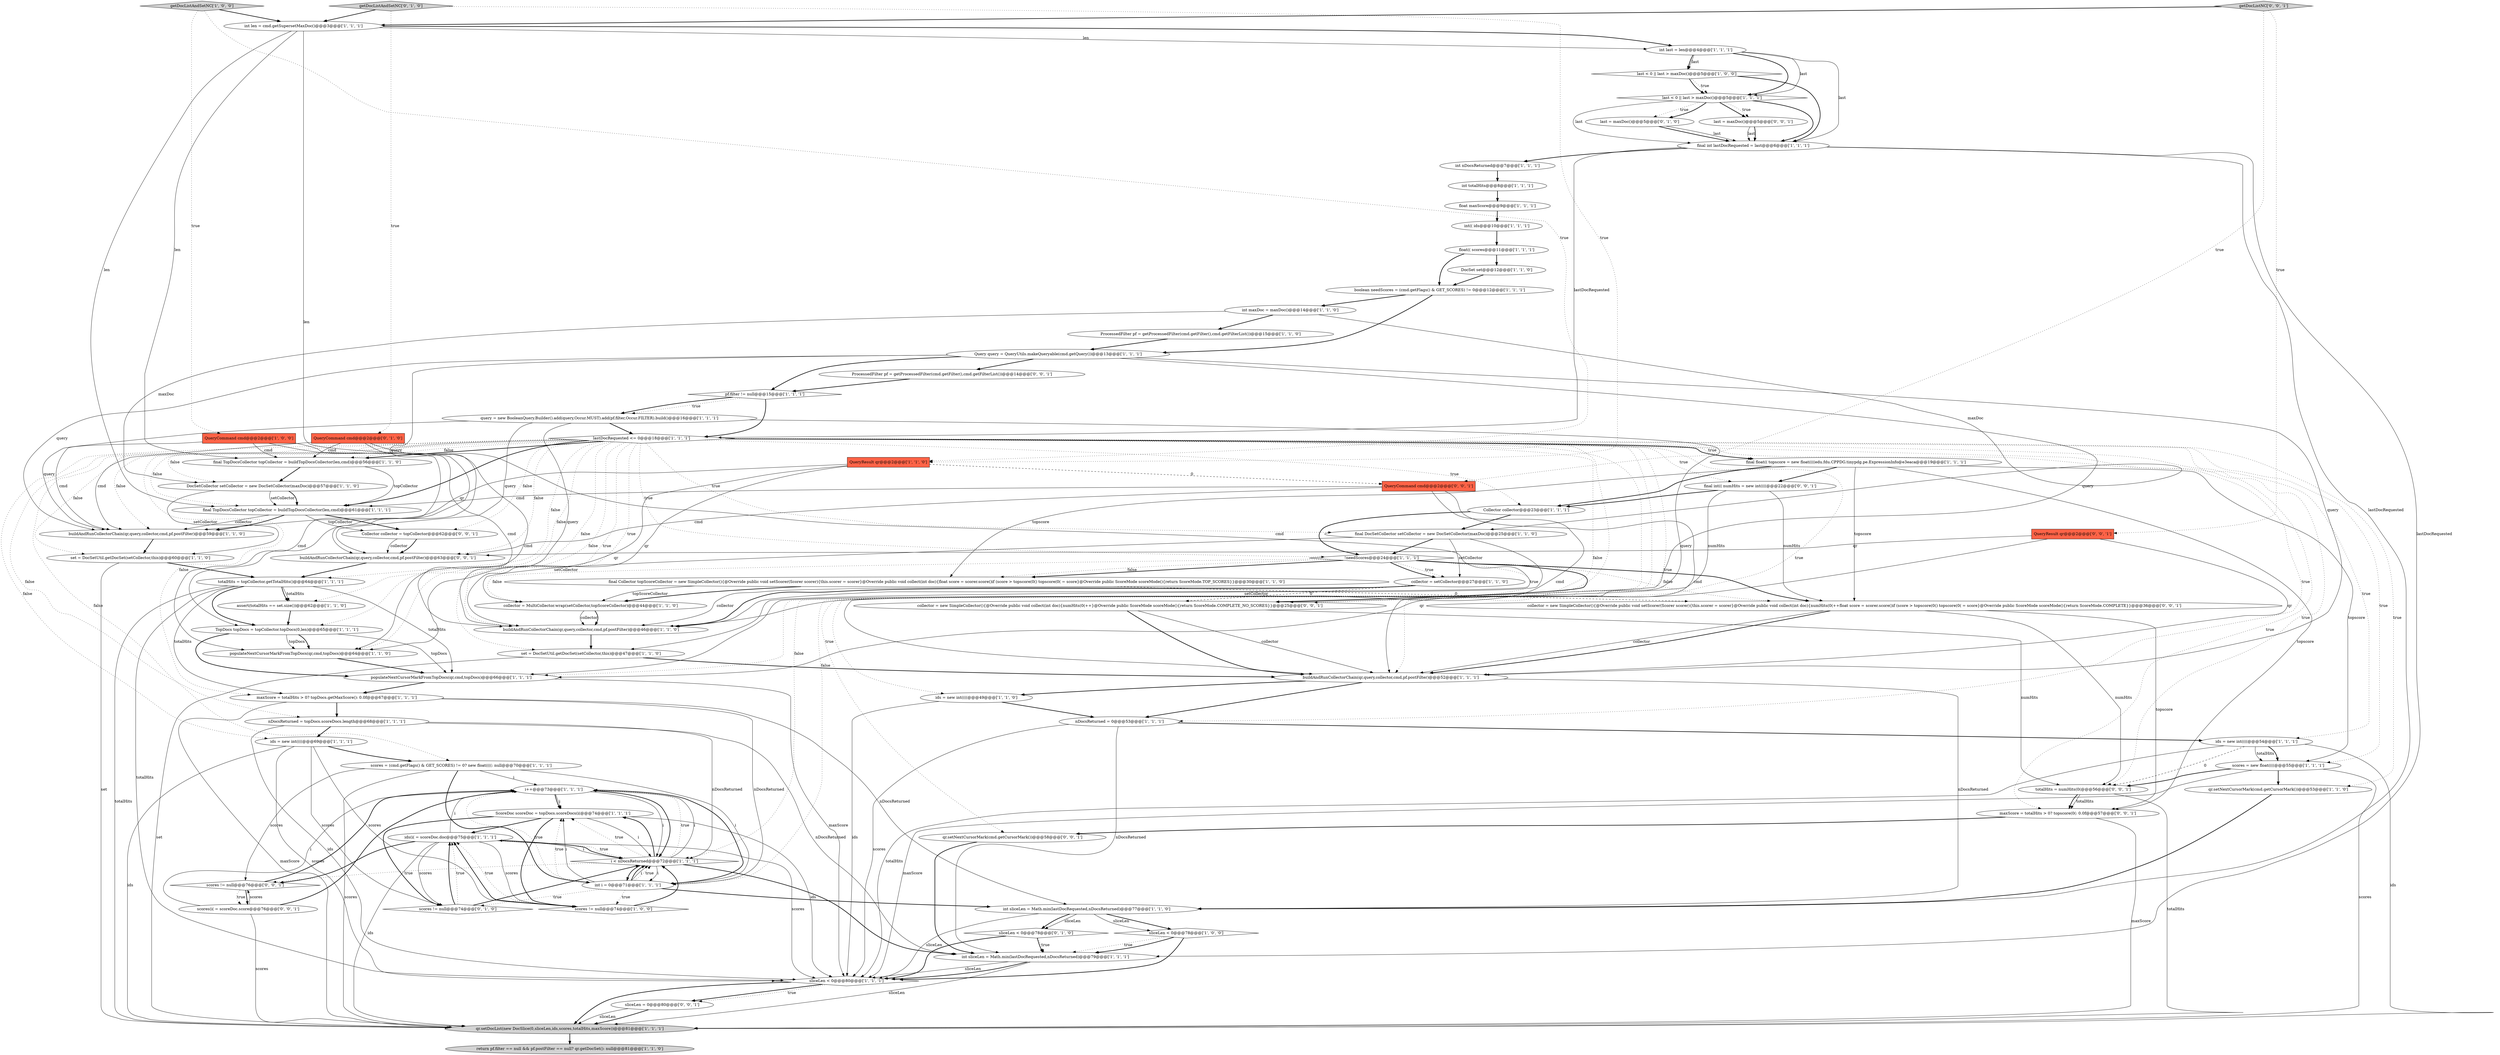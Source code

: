 digraph {
7 [style = filled, label = "return pf.filter == null && pf.postFilter == null? qr.getDocSet(): null@@@81@@@['1', '1', '0']", fillcolor = lightgray, shape = ellipse image = "AAA0AAABBB1BBB"];
43 [style = filled, label = "getDocListAndSetNC['1', '0', '0']", fillcolor = lightgray, shape = diamond image = "AAA0AAABBB1BBB"];
45 [style = filled, label = "int sliceLen = Math.min(lastDocRequested,nDocsReturned)@@@79@@@['1', '1', '1']", fillcolor = white, shape = ellipse image = "AAA0AAABBB1BBB"];
5 [style = filled, label = "final DocSetCollector setCollector = new DocSetCollector(maxDoc)@@@25@@@['1', '1', '0']", fillcolor = white, shape = ellipse image = "AAA0AAABBB1BBB"];
1 [style = filled, label = "sliceLen < 0@@@78@@@['1', '0', '0']", fillcolor = white, shape = diamond image = "AAA0AAABBB1BBB"];
22 [style = filled, label = "scores = new float((((@@@55@@@['1', '1', '1']", fillcolor = white, shape = ellipse image = "AAA0AAABBB1BBB"];
51 [style = filled, label = "i++@@@73@@@['1', '1', '1']", fillcolor = white, shape = ellipse image = "AAA0AAABBB1BBB"];
41 [style = filled, label = "Collector collector@@@23@@@['1', '1', '1']", fillcolor = white, shape = ellipse image = "AAA0AAABBB1BBB"];
50 [style = filled, label = "buildAndRunCollectorChain(qr,query,collector,cmd,pf.postFilter)@@@52@@@['1', '1', '1']", fillcolor = white, shape = ellipse image = "AAA0AAABBB1BBB"];
53 [style = filled, label = "float(( scores@@@11@@@['1', '1', '1']", fillcolor = white, shape = ellipse image = "AAA0AAABBB1BBB"];
55 [style = filled, label = "ids = new int((((@@@69@@@['1', '1', '1']", fillcolor = white, shape = ellipse image = "AAA0AAABBB1BBB"];
20 [style = filled, label = "QueryCommand cmd@@@2@@@['1', '0', '0']", fillcolor = tomato, shape = box image = "AAA0AAABBB1BBB"];
38 [style = filled, label = "assert(totalHits == set.size())@@@62@@@['1', '1', '0']", fillcolor = white, shape = ellipse image = "AAA0AAABBB1BBB"];
17 [style = filled, label = "final float(( topscore = new float((((edu.fdu.CPPDG.tinypdg.pe.ExpressionInfo@e3eaca@@@19@@@['1', '1', '1']", fillcolor = white, shape = ellipse image = "AAA0AAABBB1BBB"];
54 [style = filled, label = "ids(i( = scoreDoc.doc@@@75@@@['1', '1', '1']", fillcolor = white, shape = ellipse image = "AAA0AAABBB1BBB"];
71 [style = filled, label = "last = maxDoc()@@@5@@@['0', '0', '1']", fillcolor = white, shape = ellipse image = "AAA0AAABBB3BBB"];
34 [style = filled, label = "TopDocs topDocs = topCollector.topDocs(0,len)@@@65@@@['1', '1', '1']", fillcolor = white, shape = ellipse image = "AAA0AAABBB1BBB"];
82 [style = filled, label = "collector = new SimpleCollector(){@Override public void collect(int doc){numHits(0(++}@Override public ScoreMode scoreMode(){return ScoreMode.COMPLETE_NO_SCORES}}@@@25@@@['0', '0', '1']", fillcolor = white, shape = ellipse image = "AAA0AAABBB3BBB"];
10 [style = filled, label = "int nDocsReturned@@@7@@@['1', '1', '1']", fillcolor = white, shape = ellipse image = "AAA0AAABBB1BBB"];
18 [style = filled, label = "populateNextCursorMarkFromTopDocs(qr,cmd,topDocs)@@@66@@@['1', '1', '1']", fillcolor = white, shape = ellipse image = "AAA0AAABBB1BBB"];
52 [style = filled, label = "final int lastDocRequested = last@@@6@@@['1', '1', '1']", fillcolor = white, shape = ellipse image = "AAA0AAABBB1BBB"];
49 [style = filled, label = "pf.filter != null@@@15@@@['1', '1', '1']", fillcolor = white, shape = diamond image = "AAA0AAABBB1BBB"];
80 [style = filled, label = "buildAndRunCollectorChain(qr,query,collector,cmd,pf.postFilter)@@@63@@@['0', '0', '1']", fillcolor = white, shape = ellipse image = "AAA0AAABBB3BBB"];
28 [style = filled, label = "int len = cmd.getSupersetMaxDoc()@@@3@@@['1', '1', '1']", fillcolor = white, shape = ellipse image = "AAA0AAABBB1BBB"];
12 [style = filled, label = "qr.setNextCursorMark(cmd.getCursorMark())@@@53@@@['1', '1', '0']", fillcolor = white, shape = ellipse image = "AAA0AAABBB1BBB"];
23 [style = filled, label = "final TopDocsCollector topCollector = buildTopDocsCollector(len,cmd)@@@56@@@['1', '1', '0']", fillcolor = white, shape = ellipse image = "AAA0AAABBB1BBB"];
32 [style = filled, label = "scores = (cmd.getFlags() & GET_SCORES) != 0? new float((((: null@@@70@@@['1', '1', '1']", fillcolor = white, shape = ellipse image = "AAA0AAABBB1BBB"];
67 [style = filled, label = "final int(( numHits = new int((((@@@22@@@['0', '0', '1']", fillcolor = white, shape = ellipse image = "AAA0AAABBB3BBB"];
44 [style = filled, label = "int totalHits@@@8@@@['1', '1', '1']", fillcolor = white, shape = ellipse image = "AAA0AAABBB1BBB"];
27 [style = filled, label = "Query query = QueryUtils.makeQueryable(cmd.getQuery())@@@13@@@['1', '1', '1']", fillcolor = white, shape = ellipse image = "AAA0AAABBB1BBB"];
78 [style = filled, label = "getDocListNC['0', '0', '1']", fillcolor = lightgray, shape = diamond image = "AAA0AAABBB3BBB"];
14 [style = filled, label = "ProcessedFilter pf = getProcessedFilter(cmd.getFilter(),cmd.getFilterList())@@@15@@@['1', '1', '0']", fillcolor = white, shape = ellipse image = "AAA0AAABBB1BBB"];
3 [style = filled, label = "lastDocRequested <= 0@@@18@@@['1', '1', '1']", fillcolor = white, shape = diamond image = "AAA0AAABBB1BBB"];
16 [style = filled, label = "collector = MultiCollector.wrap(setCollector,topScoreCollector)@@@44@@@['1', '1', '0']", fillcolor = white, shape = ellipse image = "AAA0AAABBB1BBB"];
21 [style = filled, label = "boolean needScores = (cmd.getFlags() & GET_SCORES) != 0@@@12@@@['1', '1', '1']", fillcolor = white, shape = ellipse image = "AAA0AAABBB1BBB"];
70 [style = filled, label = "ProcessedFilter pf = getProcessedFilter(cmd.getFilter(),cmd.getFilterList())@@@14@@@['0', '0', '1']", fillcolor = white, shape = ellipse image = "AAA0AAABBB3BBB"];
26 [style = filled, label = "ScoreDoc scoreDoc = topDocs.scoreDocs(i(@@@74@@@['1', '1', '1']", fillcolor = white, shape = ellipse image = "AAA0AAABBB1BBB"];
76 [style = filled, label = "qr.setNextCursorMark(cmd.getCursorMark())@@@58@@@['0', '0', '1']", fillcolor = white, shape = ellipse image = "AAA0AAABBB3BBB"];
61 [style = filled, label = "qr.setDocList(new DocSlice(0,sliceLen,ids,scores,totalHits,maxScore))@@@81@@@['1', '1', '1']", fillcolor = lightgray, shape = ellipse image = "AAA0AAABBB1BBB"];
66 [style = filled, label = "last = maxDoc()@@@5@@@['0', '1', '0']", fillcolor = white, shape = ellipse image = "AAA0AAABBB2BBB"];
6 [style = filled, label = "int last = len@@@4@@@['1', '1', '1']", fillcolor = white, shape = ellipse image = "AAA0AAABBB1BBB"];
19 [style = filled, label = "nDocsReturned = 0@@@53@@@['1', '1', '1']", fillcolor = white, shape = ellipse image = "AAA0AAABBB1BBB"];
36 [style = filled, label = "set = DocSetUtil.getDocSet(setCollector,this)@@@47@@@['1', '1', '0']", fillcolor = white, shape = ellipse image = "AAA0AAABBB1BBB"];
40 [style = filled, label = "DocSet set@@@12@@@['1', '1', '0']", fillcolor = white, shape = ellipse image = "AAA0AAABBB1BBB"];
64 [style = filled, label = "sliceLen < 0@@@78@@@['0', '1', '0']", fillcolor = white, shape = diamond image = "AAA0AAABBB2BBB"];
65 [style = filled, label = "QueryCommand cmd@@@2@@@['0', '1', '0']", fillcolor = tomato, shape = box image = "AAA0AAABBB2BBB"];
72 [style = filled, label = "collector = new SimpleCollector(){@Override public void setScorer(Scorer scorer){this.scorer = scorer}@Override public void collect(int doc){numHits(0(++float score = scorer.score()if (score > topscore(0() topscore(0( = score}@Override public ScoreMode scoreMode(){return ScoreMode.COMPLETE}}@@@36@@@['0', '0', '1']", fillcolor = white, shape = ellipse image = "AAA0AAABBB3BBB"];
81 [style = filled, label = "Collector collector = topCollector@@@62@@@['0', '0', '1']", fillcolor = white, shape = ellipse image = "AAA0AAABBB3BBB"];
63 [style = filled, label = "scores != null@@@74@@@['0', '1', '0']", fillcolor = white, shape = diamond image = "AAA0AAABBB2BBB"];
25 [style = filled, label = "ids = new int((((@@@54@@@['1', '1', '1']", fillcolor = white, shape = ellipse image = "AAA0AAABBB1BBB"];
13 [style = filled, label = "final TopDocsCollector topCollector = buildTopDocsCollector(len,cmd)@@@61@@@['1', '1', '1']", fillcolor = white, shape = ellipse image = "AAA0AAABBB1BBB"];
56 [style = filled, label = "collector = setCollector@@@27@@@['1', '1', '0']", fillcolor = white, shape = ellipse image = "AAA0AAABBB1BBB"];
15 [style = filled, label = "populateNextCursorMarkFromTopDocs(qr,cmd,topDocs)@@@64@@@['1', '1', '0']", fillcolor = white, shape = ellipse image = "AAA0AAABBB1BBB"];
8 [style = filled, label = "int i = 0@@@71@@@['1', '1', '1']", fillcolor = white, shape = ellipse image = "AAA0AAABBB1BBB"];
68 [style = filled, label = "scores(i( = scoreDoc.score@@@76@@@['0', '0', '1']", fillcolor = white, shape = ellipse image = "AAA0AAABBB3BBB"];
2 [style = filled, label = "last < 0 || last > maxDoc()@@@5@@@['1', '0', '0']", fillcolor = white, shape = diamond image = "AAA0AAABBB1BBB"];
24 [style = filled, label = "maxScore = totalHits > 0? topDocs.getMaxScore(): 0.0f@@@67@@@['1', '1', '1']", fillcolor = white, shape = ellipse image = "AAA0AAABBB1BBB"];
37 [style = filled, label = "scores != null@@@74@@@['1', '0', '0']", fillcolor = white, shape = diamond image = "AAA0AAABBB1BBB"];
29 [style = filled, label = "totalHits = topCollector.getTotalHits()@@@64@@@['1', '1', '1']", fillcolor = white, shape = ellipse image = "AAA0AAABBB1BBB"];
46 [style = filled, label = "float maxScore@@@9@@@['1', '1', '1']", fillcolor = white, shape = ellipse image = "AAA0AAABBB1BBB"];
69 [style = filled, label = "scores != null@@@76@@@['0', '0', '1']", fillcolor = white, shape = diamond image = "AAA0AAABBB3BBB"];
39 [style = filled, label = "sliceLen < 0@@@80@@@['1', '1', '1']", fillcolor = white, shape = diamond image = "AAA0AAABBB1BBB"];
60 [style = filled, label = "!needScores@@@24@@@['1', '1', '1']", fillcolor = white, shape = diamond image = "AAA0AAABBB1BBB"];
33 [style = filled, label = "final Collector topScoreCollector = new SimpleCollector(){@Override public void setScorer(Scorer scorer){this.scorer = scorer}@Override public void collect(int doc){float score = scorer.score()if (score > topscore(0() topscore(0( = score}@Override public ScoreMode scoreMode(){return ScoreMode.TOP_SCORES}}@@@30@@@['1', '1', '0']", fillcolor = white, shape = ellipse image = "AAA0AAABBB1BBB"];
74 [style = filled, label = "QueryResult qr@@@2@@@['0', '0', '1']", fillcolor = tomato, shape = box image = "AAA0AAABBB3BBB"];
75 [style = filled, label = "totalHits = numHits(0(@@@56@@@['0', '0', '1']", fillcolor = white, shape = ellipse image = "AAA0AAABBB3BBB"];
31 [style = filled, label = "nDocsReturned = topDocs.scoreDocs.length@@@68@@@['1', '1', '1']", fillcolor = white, shape = ellipse image = "AAA0AAABBB1BBB"];
77 [style = filled, label = "QueryCommand cmd@@@2@@@['0', '0', '1']", fillcolor = tomato, shape = box image = "AAA0AAABBB3BBB"];
59 [style = filled, label = "QueryResult qr@@@2@@@['1', '1', '0']", fillcolor = tomato, shape = box image = "AAA0AAABBB1BBB"];
73 [style = filled, label = "sliceLen = 0@@@80@@@['0', '0', '1']", fillcolor = white, shape = ellipse image = "AAA0AAABBB3BBB"];
48 [style = filled, label = "int(( ids@@@10@@@['1', '1', '1']", fillcolor = white, shape = ellipse image = "AAA0AAABBB1BBB"];
62 [style = filled, label = "getDocListAndSetNC['0', '1', '0']", fillcolor = lightgray, shape = diamond image = "AAA0AAABBB2BBB"];
57 [style = filled, label = "query = new BooleanQuery.Builder().add(query,Occur.MUST).add(pf.filter,Occur.FILTER).build()@@@16@@@['1', '1', '1']", fillcolor = white, shape = ellipse image = "AAA0AAABBB1BBB"];
42 [style = filled, label = "DocSetCollector setCollector = new DocSetCollector(maxDoc)@@@57@@@['1', '1', '0']", fillcolor = white, shape = ellipse image = "AAA0AAABBB1BBB"];
47 [style = filled, label = "ids = new int((((@@@49@@@['1', '1', '0']", fillcolor = white, shape = ellipse image = "AAA0AAABBB1BBB"];
35 [style = filled, label = "buildAndRunCollectorChain(qr,query,collector,cmd,pf.postFilter)@@@46@@@['1', '1', '0']", fillcolor = white, shape = ellipse image = "AAA0AAABBB1BBB"];
58 [style = filled, label = "buildAndRunCollectorChain(qr,query,collector,cmd,pf.postFilter)@@@59@@@['1', '1', '0']", fillcolor = white, shape = ellipse image = "AAA0AAABBB1BBB"];
79 [style = filled, label = "maxScore = totalHits > 0? topscore(0(: 0.0f@@@57@@@['0', '0', '1']", fillcolor = white, shape = ellipse image = "AAA0AAABBB3BBB"];
30 [style = filled, label = "int maxDoc = maxDoc()@@@14@@@['1', '1', '0']", fillcolor = white, shape = ellipse image = "AAA0AAABBB1BBB"];
4 [style = filled, label = "i < nDocsReturned@@@72@@@['1', '1', '1']", fillcolor = white, shape = diamond image = "AAA0AAABBB1BBB"];
9 [style = filled, label = "set = DocSetUtil.getDocSet(setCollector,this)@@@60@@@['1', '1', '0']", fillcolor = white, shape = ellipse image = "AAA0AAABBB1BBB"];
11 [style = filled, label = "last < 0 || last > maxDoc()@@@5@@@['1', '1', '1']", fillcolor = white, shape = diamond image = "AAA0AAABBB1BBB"];
0 [style = filled, label = "int sliceLen = Math.min(lastDocRequested,nDocsReturned)@@@77@@@['1', '1', '0']", fillcolor = white, shape = ellipse image = "AAA0AAABBB1BBB"];
82->50 [style = bold, label=""];
3->12 [style = dotted, label="true"];
24->0 [style = solid, label="nDocsReturned"];
58->9 [style = bold, label=""];
74->50 [style = solid, label="qr"];
57->50 [style = solid, label="query"];
62->65 [style = dotted, label="true"];
34->15 [style = solid, label="topDocs"];
17->22 [style = solid, label="topscore"];
67->41 [style = bold, label=""];
4->26 [style = bold, label=""];
43->59 [style = dotted, label="true"];
27->58 [style = solid, label="query"];
70->49 [style = bold, label=""];
17->33 [style = solid, label="topscore"];
3->4 [style = dotted, label="false"];
57->35 [style = solid, label="query"];
59->77 [style = dashed, label="0"];
43->28 [style = bold, label=""];
3->17 [style = dotted, label="true"];
4->26 [style = dotted, label="true"];
31->4 [style = solid, label="nDocsReturned"];
4->8 [style = bold, label=""];
62->59 [style = dotted, label="true"];
25->39 [style = solid, label="totalHits"];
11->52 [style = bold, label=""];
64->39 [style = bold, label=""];
6->2 [style = solid, label="last"];
3->13 [style = bold, label=""];
60->82 [style = bold, label=""];
16->35 [style = solid, label="collector"];
27->80 [style = solid, label="query"];
6->2 [style = bold, label=""];
36->50 [style = bold, label=""];
4->45 [style = bold, label=""];
42->13 [style = solid, label="setCollector"];
49->3 [style = bold, label=""];
68->51 [style = bold, label=""];
3->23 [style = bold, label=""];
78->28 [style = bold, label=""];
8->51 [style = dotted, label="true"];
28->6 [style = bold, label=""];
3->17 [style = bold, label=""];
56->35 [style = bold, label=""];
4->51 [style = dotted, label="true"];
13->58 [style = solid, label="collector"];
68->51 [style = solid, label="i"];
3->23 [style = dotted, label="false"];
55->37 [style = solid, label="scores"];
3->50 [style = dotted, label="true"];
25->22 [style = solid, label="totalHits"];
8->4 [style = solid, label="i"];
30->5 [style = solid, label="maxDoc"];
37->4 [style = bold, label=""];
55->63 [style = solid, label="scores"];
8->26 [style = dotted, label="true"];
45->61 [style = solid, label="sliceLen"];
62->28 [style = bold, label=""];
60->72 [style = dotted, label="false"];
24->8 [style = solid, label="nDocsReturned"];
77->80 [style = solid, label="cmd"];
52->45 [style = solid, label="lastDocRequested"];
11->71 [style = bold, label=""];
2->11 [style = dotted, label="true"];
75->79 [style = solid, label="totalHits"];
32->61 [style = solid, label="scores"];
29->38 [style = bold, label=""];
54->4 [style = solid, label="i"];
78->77 [style = dotted, label="true"];
66->52 [style = bold, label=""];
51->4 [style = solid, label="i"];
16->35 [style = bold, label=""];
73->61 [style = bold, label=""];
3->47 [style = dotted, label="true"];
5->16 [style = solid, label="setCollector"];
24->61 [style = solid, label="maxScore"];
65->15 [style = solid, label="cmd"];
52->3 [style = solid, label="lastDocRequested"];
12->0 [style = bold, label=""];
54->39 [style = solid, label="scores"];
6->11 [style = solid, label="last"];
11->66 [style = dotted, label="true"];
26->54 [style = bold, label=""];
56->35 [style = solid, label="collector"];
34->15 [style = bold, label=""];
51->26 [style = solid, label="i"];
37->54 [style = bold, label=""];
44->46 [style = bold, label=""];
3->9 [style = dotted, label="false"];
3->55 [style = dotted, label="false"];
25->75 [style = dashed, label="0"];
50->19 [style = bold, label=""];
53->40 [style = bold, label=""];
6->11 [style = bold, label=""];
55->61 [style = solid, label="ids"];
33->72 [style = dashed, label="0"];
65->23 [style = solid, label="cmd"];
55->32 [style = bold, label=""];
38->34 [style = bold, label=""];
39->61 [style = bold, label=""];
5->36 [style = solid, label="setCollector"];
43->20 [style = dotted, label="true"];
5->60 [style = bold, label=""];
17->79 [style = solid, label="topscore"];
77->13 [style = solid, label="cmd"];
13->81 [style = bold, label=""];
54->63 [style = solid, label="scores"];
80->29 [style = bold, label=""];
69->51 [style = bold, label=""];
3->36 [style = dotted, label="true"];
0->64 [style = solid, label="sliceLen"];
26->63 [style = bold, label=""];
74->18 [style = solid, label="qr"];
3->31 [style = dotted, label="false"];
29->39 [style = solid, label="totalHits"];
28->34 [style = solid, label="len"];
1->39 [style = bold, label=""];
67->82 [style = solid, label="numHits"];
69->68 [style = bold, label=""];
81->80 [style = bold, label=""];
29->61 [style = solid, label="totalHits"];
41->60 [style = bold, label=""];
3->35 [style = dotted, label="true"];
3->58 [style = dotted, label="false"];
0->39 [style = solid, label="sliceLen"];
60->56 [style = dotted, label="true"];
54->4 [style = bold, label=""];
3->29 [style = dotted, label="false"];
82->75 [style = solid, label="numHits"];
5->56 [style = solid, label="setCollector"];
65->35 [style = solid, label="cmd"];
35->36 [style = bold, label=""];
63->54 [style = bold, label=""];
29->18 [style = solid, label="totalHits"];
3->25 [style = dotted, label="true"];
63->54 [style = dotted, label="true"];
30->14 [style = bold, label=""];
50->0 [style = solid, label="nDocsReturned"];
51->4 [style = bold, label=""];
41->5 [style = bold, label=""];
66->52 [style = solid, label="last"];
27->50 [style = solid, label="query"];
17->41 [style = bold, label=""];
39->73 [style = bold, label=""];
48->53 [style = bold, label=""];
64->45 [style = dotted, label="true"];
3->60 [style = dotted, label="true"];
8->37 [style = dotted, label="true"];
3->18 [style = dotted, label="false"];
32->51 [style = solid, label="i"];
3->67 [style = dotted, label="true"];
3->79 [style = dotted, label="true"];
4->54 [style = dotted, label="true"];
27->70 [style = bold, label=""];
3->38 [style = dotted, label="false"];
3->32 [style = dotted, label="false"];
3->22 [style = dotted, label="true"];
11->52 [style = solid, label="last"];
57->58 [style = solid, label="query"];
68->69 [style = solid, label="scores"];
29->38 [style = solid, label="totalHits"];
31->39 [style = solid, label="ids"];
11->66 [style = bold, label=""];
64->45 [style = bold, label=""];
3->15 [style = dotted, label="false"];
20->58 [style = solid, label="cmd"];
1->45 [style = dotted, label="true"];
42->9 [style = solid, label="setCollector"];
8->0 [style = bold, label=""];
15->18 [style = bold, label=""];
46->48 [style = bold, label=""];
3->81 [style = dotted, label="false"];
3->19 [style = dotted, label="true"];
60->16 [style = dotted, label="false"];
26->39 [style = solid, label="ids"];
11->71 [style = dotted, label="true"];
77->50 [style = solid, label="cmd"];
47->19 [style = bold, label=""];
21->30 [style = bold, label=""];
54->37 [style = solid, label="scores"];
60->82 [style = dotted, label="true"];
4->51 [style = solid, label="i"];
42->13 [style = bold, label=""];
55->39 [style = solid, label="scores"];
31->55 [style = bold, label=""];
36->61 [style = solid, label="set"];
20->35 [style = solid, label="cmd"];
60->56 [style = bold, label=""];
4->8 [style = solid, label="i"];
10->44 [style = bold, label=""];
27->49 [style = bold, label=""];
63->4 [style = bold, label=""];
3->42 [style = dotted, label="false"];
3->24 [style = dotted, label="false"];
82->50 [style = solid, label="collector"];
1->45 [style = bold, label=""];
72->79 [style = solid, label="topscore"];
28->6 [style = solid, label="len"];
25->61 [style = solid, label="ids"];
19->25 [style = bold, label=""];
32->8 [style = solid, label="i"];
29->24 [style = solid, label="totalHits"];
24->31 [style = bold, label=""];
22->39 [style = solid, label="maxScore"];
3->80 [style = dotted, label="false"];
32->8 [style = bold, label=""];
3->75 [style = dotted, label="true"];
31->45 [style = solid, label="nDocsReturned"];
77->18 [style = solid, label="cmd"];
54->51 [style = solid, label="i"];
67->72 [style = solid, label="numHits"];
71->52 [style = solid, label="last"];
9->29 [style = bold, label=""];
8->63 [style = dotted, label="true"];
49->57 [style = dotted, label="true"];
4->69 [style = dotted, label="true"];
22->12 [style = bold, label=""];
23->13 [style = solid, label="topCollector"];
22->61 [style = solid, label="scores"];
26->4 [style = solid, label="i"];
9->61 [style = solid, label="set"];
23->42 [style = bold, label=""];
32->69 [style = solid, label="scores"];
13->58 [style = bold, label=""];
8->26 [style = solid, label="i"];
30->42 [style = solid, label="maxDoc"];
73->61 [style = solid, label="sliceLen"];
27->35 [style = solid, label="query"];
14->27 [style = bold, label=""];
51->26 [style = bold, label=""];
57->80 [style = solid, label="query"];
34->18 [style = solid, label="topDocs"];
53->21 [style = bold, label=""];
75->61 [style = solid, label="totalHits"];
68->61 [style = solid, label="scores"];
28->13 [style = solid, label="len"];
22->75 [style = bold, label=""];
34->18 [style = bold, label=""];
60->72 [style = bold, label=""];
3->34 [style = dotted, label="false"];
59->35 [style = solid, label="qr"];
56->82 [style = dashed, label="0"];
8->4 [style = bold, label=""];
3->41 [style = dotted, label="true"];
54->61 [style = solid, label="ids"];
59->15 [style = solid, label="qr"];
6->52 [style = solid, label="last"];
2->11 [style = bold, label=""];
18->24 [style = bold, label=""];
0->64 [style = bold, label=""];
3->76 [style = dotted, label="true"];
50->47 [style = bold, label=""];
54->69 [style = bold, label=""];
72->75 [style = solid, label="numHits"];
71->52 [style = bold, label=""];
17->67 [style = bold, label=""];
2->52 [style = bold, label=""];
3->8 [style = dotted, label="false"];
75->79 [style = bold, label=""];
0->1 [style = bold, label=""];
18->39 [style = solid, label="maxScore"];
40->21 [style = bold, label=""];
33->16 [style = bold, label=""];
45->39 [style = solid, label="sliceLen"];
33->16 [style = solid, label="topScoreCollector"];
60->33 [style = bold, label=""];
79->76 [style = bold, label=""];
39->73 [style = dotted, label="true"];
37->54 [style = dotted, label="true"];
29->34 [style = bold, label=""];
59->58 [style = solid, label="qr"];
20->15 [style = solid, label="cmd"];
0->1 [style = solid, label="sliceLen"];
19->39 [style = solid, label="scores"];
72->50 [style = solid, label="collector"];
60->33 [style = dotted, label="false"];
49->57 [style = bold, label=""];
69->68 [style = dotted, label="true"];
57->3 [style = bold, label=""];
79->61 [style = solid, label="maxScore"];
72->50 [style = bold, label=""];
20->23 [style = solid, label="cmd"];
21->27 [style = bold, label=""];
3->13 [style = dotted, label="false"];
78->74 [style = dotted, label="true"];
28->23 [style = solid, label="len"];
81->80 [style = solid, label="collector"];
13->81 [style = solid, label="topCollector"];
65->58 [style = solid, label="cmd"];
26->37 [style = bold, label=""];
61->7 [style = bold, label=""];
45->39 [style = bold, label=""];
76->45 [style = bold, label=""];
25->22 [style = bold, label=""];
47->39 [style = solid, label="ids"];
19->45 [style = solid, label="nDocsReturned"];
3->5 [style = dotted, label="true"];
74->80 [style = solid, label="qr"];
8->4 [style = dotted, label="true"];
52->10 [style = bold, label=""];
17->72 [style = solid, label="topscore"];
8->51 [style = bold, label=""];
52->0 [style = solid, label="lastDocRequested"];
}
